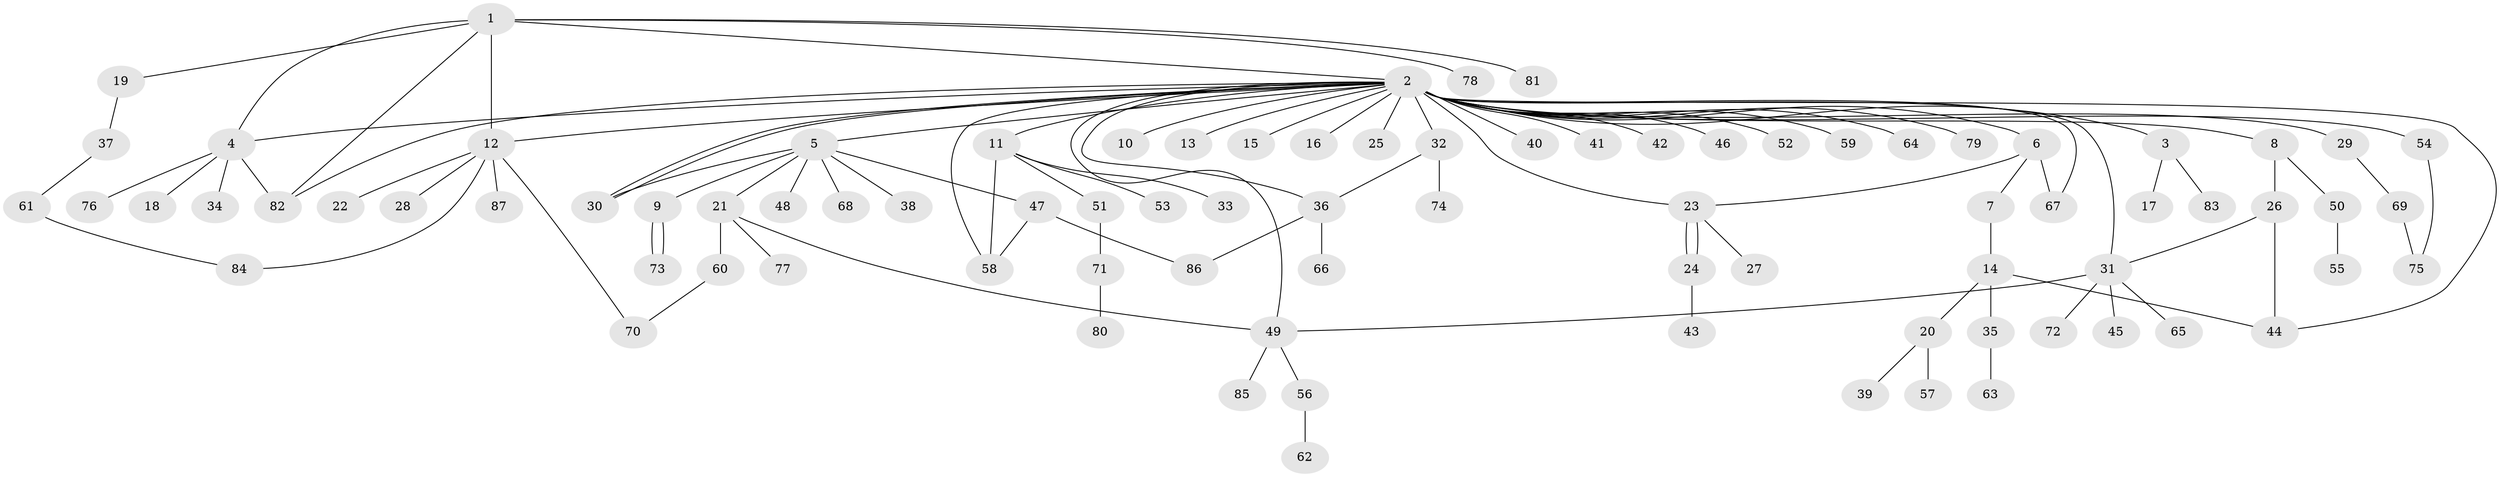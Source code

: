 // coarse degree distribution, {18: 0.029411764705882353, 3: 0.08823529411764706, 2: 0.17647058823529413, 7: 0.029411764705882353, 1: 0.5588235294117647, 4: 0.08823529411764706, 5: 0.029411764705882353}
// Generated by graph-tools (version 1.1) at 2025/18/03/04/25 18:18:14]
// undirected, 87 vertices, 108 edges
graph export_dot {
graph [start="1"]
  node [color=gray90,style=filled];
  1;
  2;
  3;
  4;
  5;
  6;
  7;
  8;
  9;
  10;
  11;
  12;
  13;
  14;
  15;
  16;
  17;
  18;
  19;
  20;
  21;
  22;
  23;
  24;
  25;
  26;
  27;
  28;
  29;
  30;
  31;
  32;
  33;
  34;
  35;
  36;
  37;
  38;
  39;
  40;
  41;
  42;
  43;
  44;
  45;
  46;
  47;
  48;
  49;
  50;
  51;
  52;
  53;
  54;
  55;
  56;
  57;
  58;
  59;
  60;
  61;
  62;
  63;
  64;
  65;
  66;
  67;
  68;
  69;
  70;
  71;
  72;
  73;
  74;
  75;
  76;
  77;
  78;
  79;
  80;
  81;
  82;
  83;
  84;
  85;
  86;
  87;
  1 -- 2;
  1 -- 4;
  1 -- 12;
  1 -- 19;
  1 -- 78;
  1 -- 81;
  1 -- 82;
  2 -- 3;
  2 -- 4;
  2 -- 5;
  2 -- 6;
  2 -- 8;
  2 -- 10;
  2 -- 11;
  2 -- 12;
  2 -- 13;
  2 -- 15;
  2 -- 16;
  2 -- 23;
  2 -- 25;
  2 -- 29;
  2 -- 30;
  2 -- 30;
  2 -- 31;
  2 -- 32;
  2 -- 36;
  2 -- 40;
  2 -- 41;
  2 -- 42;
  2 -- 44;
  2 -- 46;
  2 -- 49;
  2 -- 52;
  2 -- 54;
  2 -- 58;
  2 -- 59;
  2 -- 64;
  2 -- 67;
  2 -- 79;
  2 -- 82;
  3 -- 17;
  3 -- 83;
  4 -- 18;
  4 -- 34;
  4 -- 76;
  4 -- 82;
  5 -- 9;
  5 -- 21;
  5 -- 30;
  5 -- 38;
  5 -- 47;
  5 -- 48;
  5 -- 68;
  6 -- 7;
  6 -- 23;
  6 -- 67;
  7 -- 14;
  8 -- 26;
  8 -- 50;
  9 -- 73;
  9 -- 73;
  11 -- 33;
  11 -- 51;
  11 -- 53;
  11 -- 58;
  12 -- 22;
  12 -- 28;
  12 -- 70;
  12 -- 84;
  12 -- 87;
  14 -- 20;
  14 -- 35;
  14 -- 44;
  19 -- 37;
  20 -- 39;
  20 -- 57;
  21 -- 49;
  21 -- 60;
  21 -- 77;
  23 -- 24;
  23 -- 24;
  23 -- 27;
  24 -- 43;
  26 -- 31;
  26 -- 44;
  29 -- 69;
  31 -- 45;
  31 -- 49;
  31 -- 65;
  31 -- 72;
  32 -- 36;
  32 -- 74;
  35 -- 63;
  36 -- 66;
  36 -- 86;
  37 -- 61;
  47 -- 58;
  47 -- 86;
  49 -- 56;
  49 -- 85;
  50 -- 55;
  51 -- 71;
  54 -- 75;
  56 -- 62;
  60 -- 70;
  61 -- 84;
  69 -- 75;
  71 -- 80;
}

